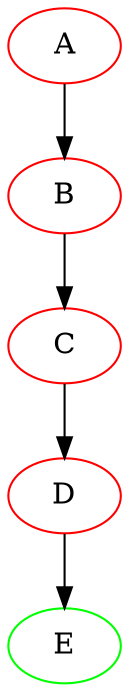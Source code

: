 digraph {
A [color=red]
B [color=red]
C [color=red]
D [color=red]
E [color=green]
 A -> B
 B -> C
 C -> D
 D -> E
}
